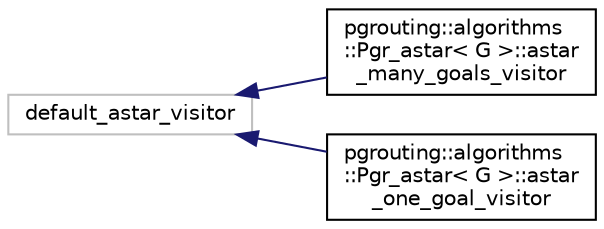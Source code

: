 digraph "Graphical Class Hierarchy"
{
  edge [fontname="Helvetica",fontsize="10",labelfontname="Helvetica",labelfontsize="10"];
  node [fontname="Helvetica",fontsize="10",shape=record];
  rankdir="LR";
  Node111 [label="default_astar_visitor",height=0.2,width=0.4,color="grey75", fillcolor="white", style="filled"];
  Node111 -> Node0 [dir="back",color="midnightblue",fontsize="10",style="solid",fontname="Helvetica"];
  Node0 [label="pgrouting::algorithms\l::Pgr_astar\< G \>::astar\l_many_goals_visitor",height=0.2,width=0.4,color="black", fillcolor="white", style="filled",URL="$classpgrouting_1_1algorithms_1_1Pgr__astar_1_1astar__many__goals__visitor.html",tooltip="class for stopping when all targets are found "];
  Node111 -> Node113 [dir="back",color="midnightblue",fontsize="10",style="solid",fontname="Helvetica"];
  Node113 [label="pgrouting::algorithms\l::Pgr_astar\< G \>::astar\l_one_goal_visitor",height=0.2,width=0.4,color="black", fillcolor="white", style="filled",URL="$classpgrouting_1_1algorithms_1_1Pgr__astar_1_1astar__one__goal__visitor.html",tooltip="visitor that terminates when we find the goal "];
}
